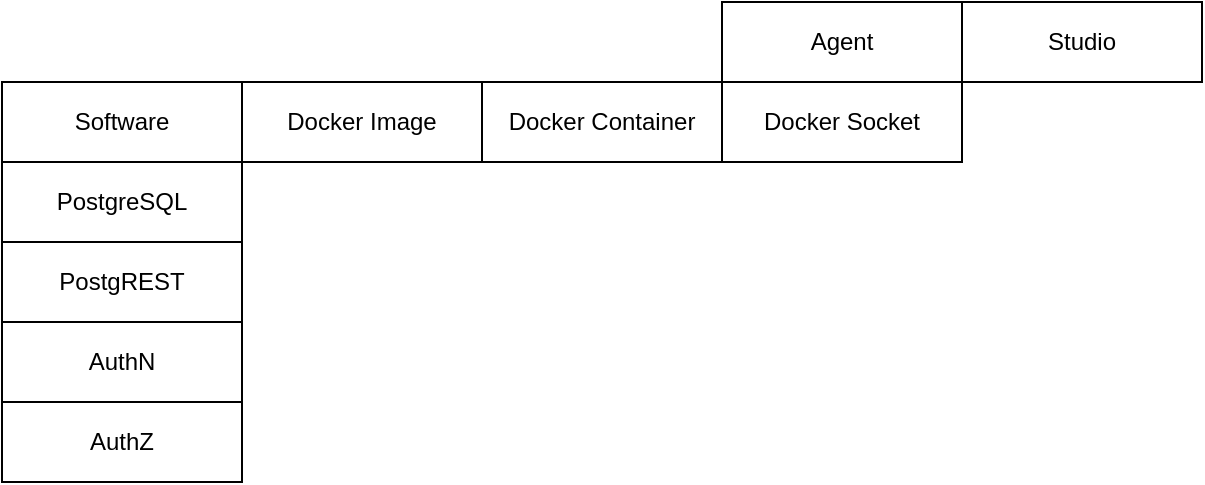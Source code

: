 <mxfile>
    <diagram id="EQl0ZV1IBUAq05MhxQN1" name="Page-1">
        <mxGraphModel dx="1166" dy="850" grid="1" gridSize="10" guides="1" tooltips="1" connect="1" arrows="1" fold="1" page="0" pageScale="1" pageWidth="850" pageHeight="1100" math="0" shadow="0">
            <root>
                <mxCell id="0"/>
                <mxCell id="1" parent="0"/>
                <mxCell id="2" value="AuthN" style="rounded=0;whiteSpace=wrap;html=1;" parent="1" vertex="1">
                    <mxGeometry x="-80" y="80" width="120" height="40" as="geometry"/>
                </mxCell>
                <mxCell id="3" value="PostgreSQL" style="rounded=0;whiteSpace=wrap;html=1;" vertex="1" parent="1">
                    <mxGeometry x="-80" width="120" height="40" as="geometry"/>
                </mxCell>
                <mxCell id="4" value="PostgREST" style="rounded=0;whiteSpace=wrap;html=1;" vertex="1" parent="1">
                    <mxGeometry x="-80" y="40" width="120" height="40" as="geometry"/>
                </mxCell>
                <mxCell id="5" value="AuthZ" style="rounded=0;whiteSpace=wrap;html=1;" vertex="1" parent="1">
                    <mxGeometry x="-80" y="120" width="120" height="40" as="geometry"/>
                </mxCell>
                <mxCell id="12" value="Agent" style="rounded=0;whiteSpace=wrap;html=1;" vertex="1" parent="1">
                    <mxGeometry x="280" y="-80" width="120" height="40" as="geometry"/>
                </mxCell>
                <mxCell id="13" value="Docker Socket" style="rounded=0;whiteSpace=wrap;html=1;" vertex="1" parent="1">
                    <mxGeometry x="280" y="-40" width="120" height="40" as="geometry"/>
                </mxCell>
                <mxCell id="15" value="Docker Image" style="rounded=0;whiteSpace=wrap;html=1;" vertex="1" parent="1">
                    <mxGeometry x="40" y="-40" width="120" height="40" as="geometry"/>
                </mxCell>
                <mxCell id="16" value="Docker Container" style="rounded=0;whiteSpace=wrap;html=1;" vertex="1" parent="1">
                    <mxGeometry x="160" y="-40" width="120" height="40" as="geometry"/>
                </mxCell>
                <mxCell id="18" value="Software" style="rounded=0;whiteSpace=wrap;html=1;" vertex="1" parent="1">
                    <mxGeometry x="-80" y="-40" width="120" height="40" as="geometry"/>
                </mxCell>
                <mxCell id="19" value="Studio" style="rounded=0;whiteSpace=wrap;html=1;" vertex="1" parent="1">
                    <mxGeometry x="400" y="-80" width="120" height="40" as="geometry"/>
                </mxCell>
            </root>
        </mxGraphModel>
    </diagram>
</mxfile>